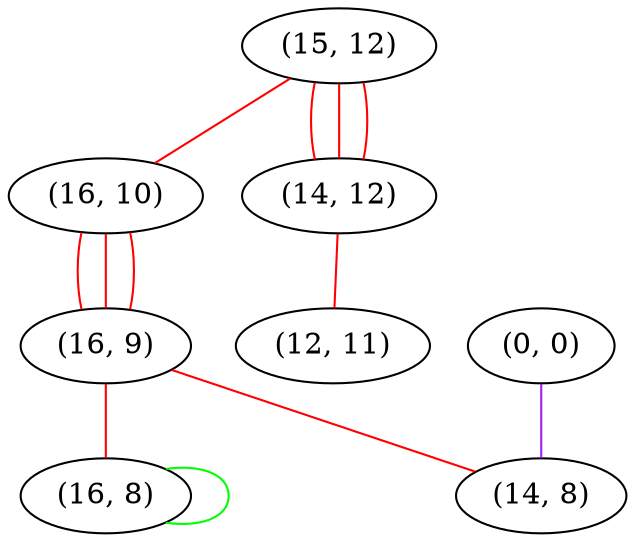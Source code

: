 graph "" {
"(15, 12)";
"(0, 0)";
"(16, 10)";
"(16, 9)";
"(16, 8)";
"(14, 12)";
"(12, 11)";
"(14, 8)";
"(15, 12)" -- "(14, 12)"  [color=red, key=0, weight=1];
"(15, 12)" -- "(14, 12)"  [color=red, key=1, weight=1];
"(15, 12)" -- "(14, 12)"  [color=red, key=2, weight=1];
"(15, 12)" -- "(16, 10)"  [color=red, key=0, weight=1];
"(0, 0)" -- "(14, 8)"  [color=purple, key=0, weight=4];
"(16, 10)" -- "(16, 9)"  [color=red, key=0, weight=1];
"(16, 10)" -- "(16, 9)"  [color=red, key=1, weight=1];
"(16, 10)" -- "(16, 9)"  [color=red, key=2, weight=1];
"(16, 9)" -- "(16, 8)"  [color=red, key=0, weight=1];
"(16, 9)" -- "(14, 8)"  [color=red, key=0, weight=1];
"(16, 8)" -- "(16, 8)"  [color=green, key=0, weight=2];
"(14, 12)" -- "(12, 11)"  [color=red, key=0, weight=1];
}
